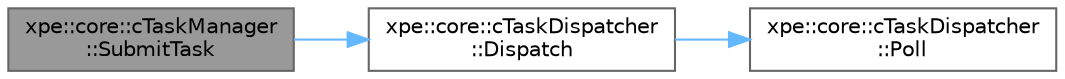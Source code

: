 digraph "xpe::core::cTaskManager::SubmitTask"
{
 // LATEX_PDF_SIZE
  bgcolor="transparent";
  edge [fontname=Helvetica,fontsize=10,labelfontname=Helvetica,labelfontsize=10];
  node [fontname=Helvetica,fontsize=10,shape=box,height=0.2,width=0.4];
  rankdir="LR";
  Node1 [id="Node000001",label="xpe::core::cTaskManager\l::SubmitTask",height=0.2,width=0.4,color="gray40", fillcolor="grey60", style="filled", fontcolor="black",tooltip=" "];
  Node1 -> Node2 [id="edge5_Node000001_Node000002",color="steelblue1",style="solid",tooltip=" "];
  Node2 [id="Node000002",label="xpe::core::cTaskDispatcher\l::Dispatch",height=0.2,width=0.4,color="grey40", fillcolor="white", style="filled",URL="$classxpe_1_1core_1_1c_task_dispatcher.html#a9c0c18dbf564186d946ca962fea4b898",tooltip=" "];
  Node2 -> Node3 [id="edge6_Node000002_Node000003",color="steelblue1",style="solid",tooltip=" "];
  Node3 [id="Node000003",label="xpe::core::cTaskDispatcher\l::Poll",height=0.2,width=0.4,color="grey40", fillcolor="white", style="filled",URL="$classxpe_1_1core_1_1c_task_dispatcher.html#a65dcf432e2c479da29f08ae128cee2b4",tooltip=" "];
}
